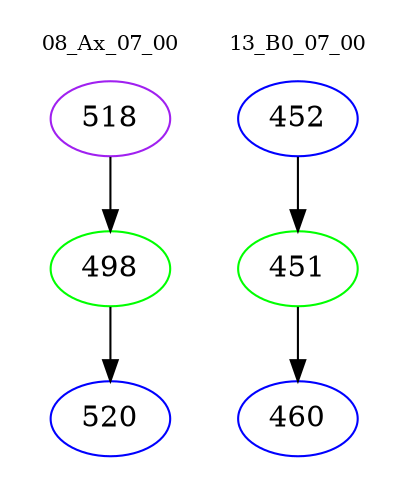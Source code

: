 digraph{
subgraph cluster_0 {
color = white
label = "08_Ax_07_00";
fontsize=10;
T0_518 [label="518", color="purple"]
T0_518 -> T0_498 [color="black"]
T0_498 [label="498", color="green"]
T0_498 -> T0_520 [color="black"]
T0_520 [label="520", color="blue"]
}
subgraph cluster_1 {
color = white
label = "13_B0_07_00";
fontsize=10;
T1_452 [label="452", color="blue"]
T1_452 -> T1_451 [color="black"]
T1_451 [label="451", color="green"]
T1_451 -> T1_460 [color="black"]
T1_460 [label="460", color="blue"]
}
}
